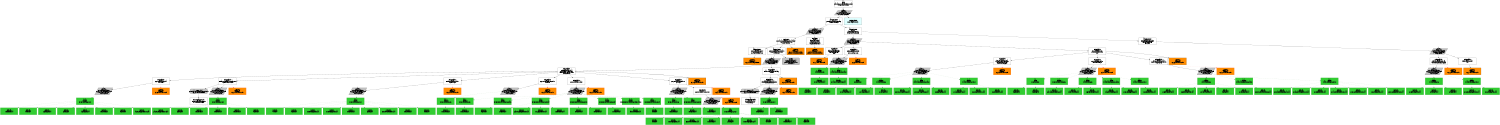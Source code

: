 digraph g { graph [autosize=false, size="10,20!", resolution=200, rankdir = "TD"];
node [ fontsize = "10" shape = "record" ];
edge [];
"UAV-945Delta"[
label = "Hazard\nUAV-945 \nArea mapping provides insufficient coverage \n during search and rescue "
shape = "record"
color = "black"
style = "filled"
fillcolor = "white"
fixedsize = "true"
width = "3.0"
height = "1.2"
];
"STRAT--945Delta"[
label = "<Strategy>\nSTRAT--945 \n Argue that hazard \n  UAV-945  has been fully mitigated \n by its safety requirements"
shape = "parallelogram"
color = "black"
style = "filled"
fillcolor = "grey"
fixedsize = "true"
width = "3.0"
height = "0.8"
];
"UAV-1044Delta"[
label = "SafetyRequirement\nUAV-1044 \nAutomate the process of generating \n routes for river search "
shape = "record"
color = "black"
style = "filled"
fillcolor = "white"
fixedsize = "true"
width = "3.0"
height = "1.2"
];
"STRAT-D--1044Delta"[
label = "<Strategy>\nSTRAT-D--1044 \n Argue that safety requirement \n  UAV-1044  is fully addressed \n by refined requirements and \n design decisions."
shape = "parallelogram"
color = "black"
style = "filled"
fillcolor = "grey"
fixedsize = "true"
width = "3.0"
height = "1.0"
];
"UAV-1047Delta"[
label = "Requirement\nUAV-1047 \nRoutes are automatically generated, allocated \n to UAVs, and executed during \n  search and rescue "
shape = "record"
color = "black"
style = "filled"
fillcolor = "white"
fixedsize = "true"
width = "3.0"
height = "1.2"
];
"UAV-1048Delta"[
label = "SafetyRequirement\nUAV-1048 \nGiven a demarcated region of \n the river,  generate a \n set of candidate flight routes "
shape = "record"
color = "black"
style = "filled"
fillcolor = "white"
fixedsize = "true"
width = "3.0"
height = "1.2"
];
"WARN-D--1048Delta"[
label = "!!WARNING!!\nWARN-D--1048 \n!!WARNING!! \n  UAV-1048  has no design elements!"
shape = "record"
color = "black"
style = "filled"
fillcolor = "darkorange"
fixedsize = "true"
width = "3.0"
height = "1.2"
];
"UAV-1054Delta"[
label = "SafetyRequirement\nUAV-1054 \nOptimize chance of successful search \n through allocation of routes to \n available UAVs "
shape = "record"
color = "black"
style = "filled"
fillcolor = "white"
fixedsize = "true"
width = "3.0"
height = "1.2"
];
"STRAT-D--1054Delta"[
label = "<Strategy>\nSTRAT-D--1054 \n Argue that safety requirement \n  UAV-1054  is fully addressed \n by refined requirements and \n design decisions."
shape = "parallelogram"
color = "black"
style = "filled"
fillcolor = "grey"
fixedsize = "true"
width = "3.0"
height = "1.0"
];
"UAV-1056Delta"[
label = "DesignDefinition\nUAV-1056 \nEstimate the quality of a \n route allocation by computing a \n fitness function based on diverse \n coverage metrics. "
shape = "record"
color = "black"
style = "filled"
fillcolor = "white"
fixedsize = "true"
width = "3.0"
height = "1.2"
];
"UAV-830Delta"[
label = "DesignDefinition\nUAV-830 \nCompute area coverage of a \n set of routes "
shape = "record"
color = "black"
style = "filled"
fillcolor = "white"
fixedsize = "true"
width = "3.0"
height = "1.2"
];
"STRAT-C--830Delta"[
label = "<Strategy>\nSTRAT-C--830 \n Argue that design definition \n  UAV-830  is fully implemented in code \n and covered by test cases \n which have passed."
shape = "parallelogram"
color = "black"
style = "filled"
fillcolor = "grey"
fixedsize = "true"
width = "3.0"
height = "1.2000000000000002"
];
"UAV-830\nservices.areamapping.output"[
label = "Package\nUAV-830\nservices.areamapping.output"
shape = "record"
color = "darkgreen"
style = "filled"
fillcolor = "limegreen"
fixedsize = "true"
width = "3.0"
height = "1.2"
];
"UAV-830edu.nd.dronology.services/src/edu/nd/dronology/services/areamapping/output/MetricsRunner.java"[
label = "Code with \n passed Tests \nMetricsRunner.java"
shape = "record"
color = "darkgreen"
style = "filled"
fillcolor = "limegreen"
fixedsize = "true"
width = "3.0"
height = "1.2"
];
"UAV-830edu.nd.dronology.services/src/edu/nd/dronology/services/areamapping/output/Utilities.java"[
label = "Code with \n passed Tests \nUtilities.java"
shape = "record"
color = "darkgreen"
style = "filled"
fillcolor = "limegreen"
fixedsize = "true"
width = "3.0"
height = "1.2"
];
"UAV-830edu.nd.dronology.services/src/edu/nd/dronology/services/areamapping/output/ImageWaypoint.java"[
label = "Code with \n passed Tests \nImageWaypoint.java"
shape = "record"
color = "darkgreen"
style = "filled"
fillcolor = "limegreen"
fixedsize = "true"
width = "3.0"
height = "1.2"
];
"UAV-830edu.nd.dronology.services/src/edu/nd/dronology/services/areamapping/output/Geometry.java"[
label = "Code with \n passed Tests \nGeometry.java"
shape = "record"
color = "darkgreen"
style = "filled"
fillcolor = "limegreen"
fixedsize = "true"
width = "3.0"
height = "1.2"
];
"UAV-830edu.nd.dronology.services/src/edu/nd/dronology/services/areamapping/output/ImageWaypoints.java"[
label = "Code with \n passed Tests \nImageWaypoints.java"
shape = "record"
color = "darkgreen"
style = "filled"
fillcolor = "limegreen"
fixedsize = "true"
width = "3.0"
height = "1.2"
];
"UAV-830edu.nd.dronology.services/src/edu/nd/dronology/services/areamapping/output/MetricsUtilities.java"[
label = "Code with \n passed Tests \nMetricsUtilities.java"
shape = "record"
color = "darkgreen"
style = "filled"
fillcolor = "limegreen"
fixedsize = "true"
width = "3.0"
height = "1.2"
];
"UAV-830edu.nd.dronology.services/src/edu/nd/dronology/services/areamapping/output/MapRiver.java"[
label = "Code with \n passed Tests \nMapRiver.java"
shape = "record"
color = "darkgreen"
style = "filled"
fillcolor = "limegreen"
fixedsize = "true"
width = "3.0"
height = "1.2"
];
"UAV-830edu.nd.dronology.services/src/edu/nd/dronology/services/areamapping/output/AdaptedCreepingLinePrimitive.java"[
label = "Code with \n passed Tests \nAdaptedCreepingLinePrimitive.java"
shape = "record"
color = "darkgreen"
style = "filled"
fillcolor = "limegreen"
fixedsize = "true"
width = "3.0"
height = "1.2"
];
"WARN-C--830Delta"[
label = "!!WARNING!!\nWARN-C--830 \n!!WARNING!! \n  UAV-830  has no links to code!"
shape = "record"
color = "red"
style = "filled"
fillcolor = "darkorange"
fixedsize = "true"
width = "3.0"
height = "1.2"
];
"UAV-842Delta"[
label = "DesignDefinition\nUAV-842 \nEstimate prevalence of downstream versus \n upstream search direction "
shape = "record"
color = "black"
style = "filled"
fillcolor = "white"
fixedsize = "true"
width = "3.0"
height = "1.2"
];
"STRAT-A--842Delta"[
label = "<Assumption>\nSTRAT-A--842 \n Assume that all environmental assumptions for \n  UAV-842  have been identified."
shape = "Mrecord"
color = "black"
style = "filled"
fillcolor = "grey"
fixedsize = "true"
width = "3.0"
height = "0.8"
];
"UAV-1059Delta"[
label = "EnvironmentalAssumption\nUAV-1059 \nRiver searches are more effective \n in a downstream direction. "
shape = "record"
color = "black"
style = "filled"
fillcolor = "white"
fixedsize = "true"
width = "3.0"
height = "1.2"
];
"STRAT-C--842Delta"[
label = "<Strategy>\nSTRAT-C--842 \n Argue that design definition \n  UAV-842  is fully implemented in code \n and covered by test cases \n which have passed."
shape = "parallelogram"
color = "black"
style = "filled"
fillcolor = "grey"
fixedsize = "true"
width = "3.0"
height = "1.2000000000000002"
];
"UAV-842\nservices.areamapping.output"[
label = "Package\nUAV-842\nservices.areamapping.output"
shape = "record"
color = "darkgreen"
style = "filled"
fillcolor = "limegreen"
fixedsize = "true"
width = "3.0"
height = "1.2"
];
"UAV-842edu.nd.dronology.services/src/edu/nd/dronology/services/areamapping/output/AdaptedCreepingLinePrimitive.java"[
label = "Code with \n passed Tests \nAdaptedCreepingLinePrimitive.java"
shape = "record"
color = "darkgreen"
style = "filled"
fillcolor = "limegreen"
fixedsize = "true"
width = "3.0"
height = "1.2"
];
"UAV-842edu.nd.dronology.services/src/edu/nd/dronology/services/areamapping/output/Geometry.java"[
label = "Code with \n passed Tests \nGeometry.java"
shape = "record"
color = "darkgreen"
style = "filled"
fillcolor = "limegreen"
fixedsize = "true"
width = "3.0"
height = "1.2"
];
"UAV-842edu.nd.dronology.services/src/edu/nd/dronology/services/areamapping/output/MetricsUtilities.java"[
label = "Code with \n passed Tests \nMetricsUtilities.java"
shape = "record"
color = "darkgreen"
style = "filled"
fillcolor = "limegreen"
fixedsize = "true"
width = "3.0"
height = "1.2"
];
"UAV-842edu.nd.dronology.services/src/edu/nd/dronology/services/areamapping/output/RoutePrimitive.java"[
label = "Code with \n passed Tests \nRoutePrimitive.java"
shape = "record"
color = "darkgreen"
style = "filled"
fillcolor = "limegreen"
fixedsize = "true"
width = "3.0"
height = "1.2"
];
"UAV-842edu.nd.dronology.services/src/edu/nd/dronology/services/areamapping/output/MetricsRunner.java"[
label = "Code with \n passed Tests \nMetricsRunner.java"
shape = "record"
color = "darkgreen"
style = "filled"
fillcolor = "limegreen"
fixedsize = "true"
width = "3.0"
height = "1.2"
];
"UAV-842edu.nd.dronology.services/src/edu/nd/dronology/services/areamapping/output/MapRiver.java"[
label = "Code with \n passed Tests \nMapRiver.java"
shape = "record"
color = "darkgreen"
style = "filled"
fillcolor = "limegreen"
fixedsize = "true"
width = "3.0"
height = "1.2"
];
"WARN-C--842Delta"[
label = "!!WARNING!!\nWARN-C--842 \n!!WARNING!! \n  UAV-842  has no links to code!"
shape = "record"
color = "red"
style = "filled"
fillcolor = "darkorange"
fixedsize = "true"
width = "3.0"
height = "1.2"
];
"UAV-843Delta"[
label = "DesignDefinition\nUAV-843 \nEstimate the equality of tasks \n assigned to UAVs. "
shape = "record"
color = "black"
style = "filled"
fillcolor = "white"
fixedsize = "true"
width = "3.0"
height = "1.2"
];
"STRAT-C--843Delta"[
label = "<Strategy>\nSTRAT-C--843 \n Argue that design definition \n  UAV-843  is fully implemented in code \n and covered by test cases \n which have passed."
shape = "parallelogram"
color = "black"
style = "filled"
fillcolor = "grey"
fixedsize = "true"
width = "3.0"
height = "1.2000000000000002"
];
"UAV-843\nservices.areamapping.output"[
label = "Package\nUAV-843\nservices.areamapping.output"
shape = "record"
color = "darkgreen"
style = "filled"
fillcolor = "limegreen"
fixedsize = "true"
width = "3.0"
height = "1.2"
];
"UAV-843edu.nd.dronology.services/src/edu/nd/dronology/services/areamapping/output/Drone.java"[
label = "Code with \n passed Tests \nDrone.java"
shape = "record"
color = "darkgreen"
style = "filled"
fillcolor = "limegreen"
fixedsize = "true"
width = "3.0"
height = "1.2"
];
"UAV-843edu.nd.dronology.services/src/edu/nd/dronology/services/areamapping/output/MapRiver.java"[
label = "Code with \n passed Tests \nMapRiver.java"
shape = "record"
color = "darkgreen"
style = "filled"
fillcolor = "limegreen"
fixedsize = "true"
width = "3.0"
height = "1.2"
];
"UAV-843edu.nd.dronology.services/src/edu/nd/dronology/services/areamapping/output/DroneRouteAssignments.java"[
label = "Code with \n passed Tests \nDroneRouteAssignments.java"
shape = "record"
color = "darkgreen"
style = "filled"
fillcolor = "limegreen"
fixedsize = "true"
width = "3.0"
height = "1.2"
];
"UAV-843edu.nd.dronology.services/src/edu/nd/dronology/services/areamapping/output/DroneRouteAssignment.java"[
label = "Code with \n passed Tests \nDroneRouteAssignment.java"
shape = "record"
color = "darkgreen"
style = "filled"
fillcolor = "limegreen"
fixedsize = "true"
width = "3.0"
height = "1.2"
];
"UAV-843edu.nd.dronology.services/src/edu/nd/dronology/services/areamapping/output/MetricsRunner.java"[
label = "Code with \n passed Tests \nMetricsRunner.java"
shape = "record"
color = "darkgreen"
style = "filled"
fillcolor = "limegreen"
fixedsize = "true"
width = "3.0"
height = "1.2"
];
"UAV-843edu.nd.dronology.services/src/edu/nd/dronology/services/areamapping/output/Geometry.java"[
label = "Code with \n passed Tests \nGeometry.java"
shape = "record"
color = "darkgreen"
style = "filled"
fillcolor = "limegreen"
fixedsize = "true"
width = "3.0"
height = "1.2"
];
"UAV-843edu.nd.dronology.services/src/edu/nd/dronology/services/areamapping/output/ExecuteableSearchPattern.java"[
label = "Code with \n passed Tests \nExecuteableSearchPattern.java"
shape = "record"
color = "darkgreen"
style = "filled"
fillcolor = "limegreen"
fixedsize = "true"
width = "3.0"
height = "1.2"
];
"UAV-843edu.nd.dronology.services/src/edu/nd/dronology/services/areamapping/output/MetricsUtilities.java"[
label = "Code with \n passed Tests \nMetricsUtilities.java"
shape = "record"
color = "darkgreen"
style = "filled"
fillcolor = "limegreen"
fixedsize = "true"
width = "3.0"
height = "1.2"
];
"UAV-843edu.nd.dronology.services/src/edu/nd/dronology/services/areamapping/output/Utilities.java"[
label = "Code with \n passed Tests \nUtilities.java"
shape = "record"
color = "darkgreen"
style = "filled"
fillcolor = "limegreen"
fixedsize = "true"
width = "3.0"
height = "1.2"
];
"WARN-C--843Delta"[
label = "!!WARNING!!\nWARN-C--843 \n!!WARNING!! \n  UAV-843  has no links to code!"
shape = "record"
color = "red"
style = "filled"
fillcolor = "darkorange"
fixedsize = "true"
width = "3.0"
height = "1.2"
];
"UAV-845Delta"[
label = "DesignDefinition\nUAV-845 \nCompute overall fitness function for \n the mission "
shape = "record"
color = "black"
style = "filled"
fillcolor = "white"
fixedsize = "true"
width = "3.0"
height = "1.2"
];
"STRAT-C--845Delta"[
label = "<Strategy>\nSTRAT-C--845 \n Argue that design definition \n  UAV-845  is fully implemented in code \n and covered by test cases \n which have passed."
shape = "parallelogram"
color = "black"
style = "filled"
fillcolor = "grey"
fixedsize = "true"
width = "3.0"
height = "1.2000000000000002"
];
"UAV-845\nservices.core.areamapping"[
label = "Package\nUAV-845\nservices.core.areamapping"
shape = "record"
color = "darkgreen"
style = "filled"
fillcolor = "limegreen"
fixedsize = "true"
width = "3.0"
height = "1.2"
];
"UAV-845edu.nd.dronology.services.core/src/edu/nd/dronology/services/core/areamapping/MetricsStatistics.java"[
label = "Code with \n passed Tests \nMetricsStatistics.java"
shape = "record"
color = "darkgreen"
style = "filled"
fillcolor = "limegreen"
fixedsize = "true"
width = "3.0"
height = "1.2"
];
"WARN-C--845Delta"[
label = "!!WARNING!!\nWARN-C--845 \n!!WARNING!! \n  UAV-845  has no links to code!"
shape = "record"
color = "red"
style = "filled"
fillcolor = "darkorange"
fixedsize = "true"
width = "3.0"
height = "1.2"
];
"UAV-846Delta"[
label = "DesignDefinition\nUAV-846 \nCompute prioritized coverage "
shape = "record"
color = "black"
style = "filled"
fillcolor = "white"
fixedsize = "true"
width = "3.0"
height = "1.2"
];
"STRAT-C--846Delta"[
label = "<Strategy>\nSTRAT-C--846 \n Argue that design definition \n  UAV-846  is fully implemented in code \n and covered by test cases \n which have passed."
shape = "parallelogram"
color = "black"
style = "filled"
fillcolor = "grey"
fixedsize = "true"
width = "3.0"
height = "1.2000000000000002"
];
"UAV-846\nservices.core.areamapping"[
label = "Package\nUAV-846\nservices.core.areamapping"
shape = "record"
color = "darkgreen"
style = "filled"
fillcolor = "limegreen"
fixedsize = "true"
width = "3.0"
height = "1.2"
];
"UAV-846edu.nd.dronology.services.core/src/edu/nd/dronology/services/core/areamapping/MetricsStatistics.java"[
label = "Code with \n passed Tests \nMetricsStatistics.java"
shape = "record"
color = "darkgreen"
style = "filled"
fillcolor = "limegreen"
fixedsize = "true"
width = "3.0"
height = "1.2"
];
"UAV-846\nservices.extensions.areamapping.creation"[
label = "Package\nUAV-846\nservices.extensions.areamapping.creation"
shape = "record"
color = "darkgreen"
style = "filled"
fillcolor = "limegreen"
fixedsize = "true"
width = "3.0"
height = "1.2"
];
"UAV-846edu.nd.dronology.services.extensions.areamapping/src/edu/nd/dronology/services/extensions/areamapping/creation/MapRiver.java"[
label = "Code with \n passed Tests \nMapRiver.java"
shape = "record"
color = "darkgreen"
style = "filled"
fillcolor = "limegreen"
fixedsize = "true"
width = "3.0"
height = "1.2"
];
"UAV-846\nservices.extensions.areamapping.internal"[
label = "Package\nUAV-846\nservices.extensions.areamapping.internal"
shape = "record"
color = "darkgreen"
style = "filled"
fillcolor = "limegreen"
fixedsize = "true"
width = "3.0"
height = "1.2"
];
"UAV-846edu.nd.dronology.services.extensions.areamapping/src/edu/nd/dronology/services/extensions/areamapping/internal/SourcePoints.java"[
label = "Code with \n passed Tests \nSourcePoints.java"
shape = "record"
color = "darkgreen"
style = "filled"
fillcolor = "limegreen"
fixedsize = "true"
width = "3.0"
height = "1.2"
];
"UAV-846edu.nd.dronology.services.extensions.areamapping/src/edu/nd/dronology/services/extensions/areamapping/internal/AdaptedCreepingLinePrimitive.java"[
label = "Code with \n passed Tests \nAdaptedCreepingLinePrimitive.java"
shape = "record"
color = "darkgreen"
style = "filled"
fillcolor = "limegreen"
fixedsize = "true"
width = "3.0"
height = "1.2"
];
"UAV-846edu.nd.dronology.services.extensions.areamapping/src/edu/nd/dronology/services/extensions/areamapping/internal/PriorityPolygonPrimitive.java"[
label = "Code with \n passed Tests \nPriorityPolygonPrimitive.java"
shape = "record"
color = "darkgreen"
style = "filled"
fillcolor = "limegreen"
fixedsize = "true"
width = "3.0"
height = "1.2"
];
"UAV-846edu.nd.dronology.services.extensions.areamapping/src/edu/nd/dronology/services/extensions/areamapping/internal/RiverBankPrimitive.java"[
label = "Code with \n passed Tests \nRiverBankPrimitive.java"
shape = "record"
color = "darkgreen"
style = "filled"
fillcolor = "limegreen"
fixedsize = "true"
width = "3.0"
height = "1.2"
];
"UAV-846\nservices.extensions.areamapping.metrics"[
label = "Package\nUAV-846\nservices.extensions.areamapping.metrics"
shape = "record"
color = "darkgreen"
style = "filled"
fillcolor = "limegreen"
fixedsize = "true"
width = "3.0"
height = "1.2"
];
"UAV-846edu.nd.dronology.services.extensions.areamapping/src/edu/nd/dronology/services/extensions/areamapping/metrics/MetricsRunner.java"[
label = "Code with \n passed Tests \nMetricsRunner.java"
shape = "record"
color = "darkgreen"
style = "filled"
fillcolor = "limegreen"
fixedsize = "true"
width = "3.0"
height = "1.2"
];
"UAV-846edu.nd.dronology.services.extensions.areamapping/src/edu/nd/dronology/services/extensions/areamapping/metrics/MetricsUtilities.java"[
label = "Code with \n passed Tests \nMetricsUtilities.java"
shape = "record"
color = "darkgreen"
style = "filled"
fillcolor = "limegreen"
fixedsize = "true"
width = "3.0"
height = "1.2"
];
"UAV-846\nservices.extensions.areamapping.model"[
label = "Package\nUAV-846\nservices.extensions.areamapping.model"
shape = "record"
color = "darkgreen"
style = "filled"
fillcolor = "limegreen"
fixedsize = "true"
width = "3.0"
height = "1.2"
];
"UAV-846edu.nd.dronology.services.extensions.areamapping/src/edu/nd/dronology/services/extensions/areamapping/model/RoutePrimitive.java"[
label = "Code with \n passed Tests \nRoutePrimitive.java"
shape = "record"
color = "darkgreen"
style = "filled"
fillcolor = "limegreen"
fixedsize = "true"
width = "3.0"
height = "1.2"
];
"UAV-846\nservices.extensions.areamapping.selection.random"[
label = "Package\nUAV-846\nservices.extensions.areamapping.selection.random"
shape = "record"
color = "darkgreen"
style = "filled"
fillcolor = "limegreen"
fixedsize = "true"
width = "3.0"
height = "1.2"
];
"UAV-846edu.nd.dronology.services.extensions.areamapping/src/edu/nd/dronology/services/extensions/areamapping/selection/random/RandomRouteSelector.java"[
label = "Code with \n passed Tests \nRandomRouteSelector.java"
shape = "record"
color = "darkgreen"
style = "filled"
fillcolor = "limegreen"
fixedsize = "true"
width = "3.0"
height = "1.2"
];
"UAV-846\nservices.extensions.areamapping.util"[
label = "Package\nUAV-846\nservices.extensions.areamapping.util"
shape = "record"
color = "darkgreen"
style = "filled"
fillcolor = "limegreen"
fixedsize = "true"
width = "3.0"
height = "1.2"
];
"UAV-846edu.nd.dronology.services.extensions.areamapping/src/edu/nd/dronology/services/extensions/areamapping/util/Utilities.java"[
label = "Code with \n passed Tests \nUtilities.java"
shape = "record"
color = "darkgreen"
style = "filled"
fillcolor = "limegreen"
fixedsize = "true"
width = "3.0"
height = "1.2"
];
"WARN-C--846Delta"[
label = "!!WARNING!!\nWARN-C--846 \n!!WARNING!! \n  UAV-846  has no links to code!"
shape = "record"
color = "red"
style = "filled"
fillcolor = "darkorange"
fixedsize = "true"
width = "3.0"
height = "1.2"
];
"UAV-994Delta"[
label = "DesignDefinition\nUAV-994 \nCompute the total distance flown \n by all UAVs "
shape = "record"
color = "black"
style = "filled"
fillcolor = "white"
fixedsize = "true"
width = "3.0"
height = "1.2"
];
"STRAT-C--994Delta"[
label = "<Strategy>\nSTRAT-C--994 \n Argue that design definition \n  UAV-994  is fully implemented in code \n and covered by test cases \n which have passed."
shape = "parallelogram"
color = "black"
style = "filled"
fillcolor = "grey"
fixedsize = "true"
width = "3.0"
height = "1.2000000000000002"
];
"UAV-994\nservices.core.areamapping"[
label = "Package\nUAV-994\nservices.core.areamapping"
shape = "record"
color = "darkgreen"
style = "filled"
fillcolor = "limegreen"
fixedsize = "true"
width = "3.0"
height = "1.2"
];
"UAV-994edu.nd.dronology.services.core/src/edu/nd/dronology/services/core/areamapping/MetricsStatistics.java"[
label = "Code with \n passed Tests \nMetricsStatistics.java"
shape = "record"
color = "darkgreen"
style = "filled"
fillcolor = "limegreen"
fixedsize = "true"
width = "3.0"
height = "1.2"
];
"UAV-994\nservices.extensions.areamapping.metrics"[
label = "Package\nUAV-994\nservices.extensions.areamapping.metrics"
shape = "record"
color = "darkgreen"
style = "filled"
fillcolor = "limegreen"
fixedsize = "true"
width = "3.0"
height = "1.2"
];
"UAV-994edu.nd.dronology.services.extensions.areamapping/src/edu/nd/dronology/services/extensions/areamapping/metrics/MetricsRunner.java"[
label = "Code with \n passed Tests \nMetricsRunner.java"
shape = "record"
color = "darkgreen"
style = "filled"
fillcolor = "limegreen"
fixedsize = "true"
width = "3.0"
height = "1.2"
];
"UAV-994edu.nd.dronology.services.extensions.areamapping/src/edu/nd/dronology/services/extensions/areamapping/metrics/MetricsUtilities.java"[
label = "Code with \n passed Tests \nMetricsUtilities.java"
shape = "record"
color = "darkgreen"
style = "filled"
fillcolor = "limegreen"
fixedsize = "true"
width = "3.0"
height = "1.2"
];
"UAV-841Delta"[
label = "DesignDefinition\nUAV-841 \nCompute distance traveled per UAV "
shape = "record"
color = "black"
style = "filled"
fillcolor = "white"
fixedsize = "true"
width = "3.0"
height = "1.2"
];
"STRAT-C--841Delta"[
label = "<Strategy>\nSTRAT-C--841 \n Argue that design definition \n  UAV-841  is fully implemented in code \n and covered by test cases \n which have passed."
shape = "parallelogram"
color = "black"
style = "filled"
fillcolor = "grey"
fixedsize = "true"
width = "3.0"
height = "1.2000000000000002"
];
"UAV-841\nservices.areamapping.output"[
label = "Package\nUAV-841\nservices.areamapping.output"
shape = "record"
color = "darkgreen"
style = "filled"
fillcolor = "limegreen"
fixedsize = "true"
width = "3.0"
height = "1.2"
];
"UAV-841edu.nd.dronology.services/src/edu/nd/dronology/services/areamapping/output/Utilities.java"[
label = "Code with \n passed Tests \nUtilities.java"
shape = "record"
color = "darkgreen"
style = "filled"
fillcolor = "limegreen"
fixedsize = "true"
width = "3.0"
height = "1.2"
];
"UAV-841edu.nd.dronology.services/src/edu/nd/dronology/services/areamapping/output/DroneRouteAssignment.java"[
label = "Code with \n passed Tests \nDroneRouteAssignment.java"
shape = "record"
color = "darkgreen"
style = "filled"
fillcolor = "limegreen"
fixedsize = "true"
width = "3.0"
height = "1.2"
];
"UAV-841edu.nd.dronology.services/src/edu/nd/dronology/services/areamapping/output/ExecuteableSearchPattern.java"[
label = "Code with \n passed Tests \nExecuteableSearchPattern.java"
shape = "record"
color = "darkgreen"
style = "filled"
fillcolor = "limegreen"
fixedsize = "true"
width = "3.0"
height = "1.2"
];
"UAV-841edu.nd.dronology.services/src/edu/nd/dronology/services/areamapping/output/MetricsUtilities.java"[
label = "Code with \n passed Tests \nMetricsUtilities.java"
shape = "record"
color = "darkgreen"
style = "filled"
fillcolor = "limegreen"
fixedsize = "true"
width = "3.0"
height = "1.2"
];
"UAV-841edu.nd.dronology.services/src/edu/nd/dronology/services/areamapping/output/Geometry.java"[
label = "Code with \n passed Tests \nGeometry.java"
shape = "record"
color = "darkgreen"
style = "filled"
fillcolor = "limegreen"
fixedsize = "true"
width = "3.0"
height = "1.2"
];
"UAV-841edu.nd.dronology.services/src/edu/nd/dronology/services/areamapping/output/DroneRouteAssignments.java"[
label = "Code with \n passed Tests \nDroneRouteAssignments.java"
shape = "record"
color = "darkgreen"
style = "filled"
fillcolor = "limegreen"
fixedsize = "true"
width = "3.0"
height = "1.2"
];
"UAV-841edu.nd.dronology.services/src/edu/nd/dronology/services/areamapping/output/Drone.java"[
label = "Code with \n passed Tests \nDrone.java"
shape = "record"
color = "darkgreen"
style = "filled"
fillcolor = "limegreen"
fixedsize = "true"
width = "3.0"
height = "1.2"
];
"UAV-841edu.nd.dronology.services/src/edu/nd/dronology/services/areamapping/output/MetricsRunner.java"[
label = "Code with \n passed Tests \nMetricsRunner.java"
shape = "record"
color = "darkgreen"
style = "filled"
fillcolor = "limegreen"
fixedsize = "true"
width = "3.0"
height = "1.2"
];
"UAV-841edu.nd.dronology.services/src/edu/nd/dronology/services/areamapping/output/MapRiver.java"[
label = "Code with \n passed Tests \nMapRiver.java"
shape = "record"
color = "darkgreen"
style = "filled"
fillcolor = "limegreen"
fixedsize = "true"
width = "3.0"
height = "1.2"
];
"WARN-C--841Delta"[
label = "!!WARNING!!\nWARN-C--841 \n!!WARNING!! \n  UAV-841  has no links to code!"
shape = "record"
color = "red"
style = "filled"
fillcolor = "darkorange"
fixedsize = "true"
width = "3.0"
height = "1.2"
];
"WARN-C--994Delta"[
label = "!!WARNING!!\nWARN-C--994 \n!!WARNING!! \n  UAV-994  has no links to code!"
shape = "record"
color = "red"
style = "filled"
fillcolor = "darkorange"
fixedsize = "true"
width = "3.0"
height = "1.2"
];
"WARN-C--1056Delta"[
label = "!!WARNING!!\nWARN-C--1056 \n!!WARNING!! \n  UAV-1056  has no links to code!"
shape = "record"
color = "black"
style = "filled"
fillcolor = "darkorange"
fixedsize = "true"
width = "3.0"
height = "1.2"
];
"UAV-1057Delta"[
label = "DesignDefinition\nUAV-1057 \nEvaluate route allocations for safety \n violations "
shape = "record"
color = "black"
style = "filled"
fillcolor = "white"
fixedsize = "true"
width = "3.0"
height = "1.2"
];
"UAV-844Delta"[
label = "DesignDefinition\nUAV-844 \nCheck that all UAVs have \n sufficient battery voltage to complete \n their allocated routes. "
shape = "record"
color = "black"
style = "filled"
fillcolor = "white"
fixedsize = "true"
width = "3.0"
height = "1.2"
];
"STRAT-A--844Delta"[
label = "<Assumption>\nSTRAT-A--844 \n Assume that all environmental assumptions for \n  UAV-844  have been identified."
shape = "Mrecord"
color = "black"
style = "filled"
fillcolor = "grey"
fixedsize = "true"
width = "3.0"
height = "0.8"
];
"UAV-1058Delta"[
label = "EnvironmentalAssumption\nUAV-1058 \nUAVs used for search and \n rescue can fly 10km on \n a full battery. "
shape = "record"
color = "black"
style = "filled"
fillcolor = "white"
fixedsize = "true"
width = "3.0"
height = "1.2"
];
"STRAT-C--844Delta"[
label = "<Strategy>\nSTRAT-C--844 \n Argue that design definition \n  UAV-844  is fully implemented in code \n and covered by test cases \n which have passed."
shape = "parallelogram"
color = "black"
style = "filled"
fillcolor = "grey"
fixedsize = "true"
width = "3.0"
height = "1.2000000000000002"
];
"UAV-844\nservices.areamapping.output"[
label = "Package\nUAV-844\nservices.areamapping.output"
shape = "record"
color = "darkgreen"
style = "filled"
fillcolor = "limegreen"
fixedsize = "true"
width = "3.0"
height = "1.2"
];
"UAV-844edu.nd.dronology.services/src/edu/nd/dronology/services/areamapping/output/MetricsRunner.java"[
label = "Code with \n passed Tests \nMetricsRunner.java"
shape = "record"
color = "darkgreen"
style = "filled"
fillcolor = "limegreen"
fixedsize = "true"
width = "3.0"
height = "1.2"
];
"UAV-844edu.nd.dronology.services/src/edu/nd/dronology/services/areamapping/output/MetricsUtilities.java"[
label = "Code with \n passed Tests \nMetricsUtilities.java"
shape = "record"
color = "darkgreen"
style = "filled"
fillcolor = "limegreen"
fixedsize = "true"
width = "3.0"
height = "1.2"
];
"WARN-C--844Delta"[
label = "!!WARNING!!\nWARN-C--844 \n!!WARNING!! \n  UAV-844  has no links to code!"
shape = "record"
color = "red"
style = "filled"
fillcolor = "darkorange"
fixedsize = "true"
width = "3.0"
height = "1.2"
];
"WARN-C--1057Delta"[
label = "!!WARNING!!\nWARN-C--1057 \n!!WARNING!! \n  UAV-1057  has no links to code!"
shape = "record"
color = "black"
style = "filled"
fillcolor = "darkorange"
fixedsize = "true"
width = "3.0"
height = "1.2"
];
"UAV-1055Delta"[
label = "Context\nUAV-1055 \nA successful search finds a \n live victim as quickly as \n possible while minimizing risk to \n the rescuers. "
shape = "Mrecord"
color = "black"
style = "filled"
fillcolor = "grey"
fixedsize = "true"
width = "3.0"
height = "1.2"
];
"WARN-C--1047Delta"[
label = "!!WARNING!!\nWARN-C--1047 \n!!WARNING!! \n  UAV-1047  has no links to Design \n Definitions or Process Requirements!"
shape = "record"
color = "black"
style = "filled"
fillcolor = "darkorange"
fixedsize = "true"
width = "3.0"
height = "1.2"
];
"UAV-937Delta"[
label = "Requirement\nUAV-937 \nThe user shall assign a \n set of UAVs to search \n a mapped region of the \n river and request routes to \n be generated for them. "
shape = "record"
color = "black"
style = "filled"
fillcolor = "white"
fixedsize = "true"
width = "3.0"
height = "1.2"
];
"WARN-C--937Delta"[
label = "!!WARNING!!\nWARN-C--937 \n!!WARNING!! \n  UAV-937  has no links to Design \n Definitions or Process Requirements!"
shape = "record"
color = "black"
style = "filled"
fillcolor = "darkorange"
fixedsize = "true"
width = "3.0"
height = "1.2"
];
"UAV-1043Delta"[
label = "SafetyRequirement\nUAV-1043 \nUI enables the user to \n map river region over which \n the search will be conducted "
shape = "record"
color = "black"
style = "filled"
fillcolor = "white"
fixedsize = "true"
width = "3.0"
height = "1.2"
];
"STRAT-D--1043Delta"[
label = "<Strategy>\nSTRAT-D--1043 \n Argue that safety requirement \n  UAV-1043  is fully addressed \n by refined requirements and \n design decisions."
shape = "parallelogram"
color = "black"
style = "filled"
fillcolor = "grey"
fixedsize = "true"
width = "3.0"
height = "1.0"
];
"UAV-784Delta"[
label = "DesignDefinition\nUAV-784 \nThe UI provides features for \n mapping the right and left \n hand side of the river \n banks. "
shape = "record"
color = "black"
style = "filled"
fillcolor = "white"
fixedsize = "true"
width = "3.0"
height = "1.2"
];
"WARN-C--784Delta"[
label = "!!WARNING!!\nWARN-C--784 \n!!WARNING!! \n  UAV-784  has no links to code!"
shape = "record"
color = "black"
style = "filled"
fillcolor = "darkorange"
fixedsize = "true"
width = "3.0"
height = "1.2"
];
"UAV-852Delta"[
label = "DesignDefinition\nUAV-852 \nIcons used to map riverbanks \n shall be different from those \n used to map flight routes. "
shape = "record"
color = "black"
style = "filled"
fillcolor = "white"
fixedsize = "true"
width = "3.0"
height = "1.2"
];
"STRAT-C--852Delta"[
label = "<Strategy>\nSTRAT-C--852 \n Argue that design definition \n  UAV-852  is fully implemented in code \n and covered by test cases \n which have passed."
shape = "parallelogram"
color = "black"
style = "filled"
fillcolor = "grey"
fixedsize = "true"
width = "3.0"
height = "1.2000000000000002"
];
"UAV-852\nui.vaadin.areamapping"[
label = "Package\nUAV-852\nui.vaadin.areamapping"
shape = "record"
color = "darkgreen"
style = "filled"
fillcolor = "limegreen"
fixedsize = "true"
width = "3.0"
height = "1.2"
];
"UAV-852edu.nd.dronology.ui.vaadin/src/main/java/edu/nd/dronology/ui/vaadin/areamapping/AMMapMarkerUtilities.java"[
label = "Code with \n passed Tests \nAMMapMarkerUtilities.java"
shape = "record"
color = "darkgreen"
style = "filled"
fillcolor = "limegreen"
fixedsize = "true"
width = "3.0"
height = "1.2"
];
"UAV-852\nui.vaadin.areamapping.mapoperations"[
label = "Package\nUAV-852\nui.vaadin.areamapping.mapoperations"
shape = "record"
color = "darkgreen"
style = "filled"
fillcolor = "limegreen"
fixedsize = "true"
width = "3.0"
height = "1.2"
];
"UAV-852edu.nd.dronology.ui.vaadin/src/main/java/edu/nd/dronology/ui/vaadin/areamapping/mapoperations/AMMarkerMouseOverListener.java"[
label = "Code with \n passed Tests \nAMMarkerMouseOverListener.java"
shape = "record"
color = "darkgreen"
style = "filled"
fillcolor = "limegreen"
fixedsize = "true"
width = "3.0"
height = "1.2"
];
"WARN-C--852Delta"[
label = "!!WARNING!!\nWARN-C--852 \n!!WARNING!! \n  UAV-852  has no links to code!"
shape = "record"
color = "red"
style = "filled"
fillcolor = "darkorange"
fixedsize = "true"
width = "3.0"
height = "1.2"
];
"UAV-855Delta"[
label = "DesignDefinition\nUAV-855 \nThe user shall mark high \n priority search areas on the \n map. "
shape = "record"
color = "black"
style = "filled"
fillcolor = "white"
fixedsize = "true"
width = "3.0"
height = "1.2"
];
"UAV-898Delta"[
label = "DesignDefinition\nUAV-898 \nWhen the user mouseovers a \n high priority area, a description \n and other data about the \n area shall be displayed. "
shape = "record"
color = "black"
style = "filled"
fillcolor = "white"
fixedsize = "true"
width = "3.0"
height = "1.2"
];
"STRAT-C--898Delta"[
label = "<Strategy>\nSTRAT-C--898 \n Argue that design definition \n  UAV-898  is fully implemented in code \n and covered by test cases \n which have passed."
shape = "parallelogram"
color = "black"
style = "filled"
fillcolor = "grey"
fixedsize = "true"
width = "3.0"
height = "1.2000000000000002"
];
"UAV-898\nservices.core.items"[
label = "Package\nUAV-898\nservices.core.items"
shape = "record"
color = "darkgreen"
style = "filled"
fillcolor = "limegreen"
fixedsize = "true"
width = "3.0"
height = "1.2"
];
"UAV-898edu.nd.dronology.services.core/src/edu/nd/dronology/services/core/items/MappedItem.java"[
label = "Code with \n passed Tests \nMappedItem.java"
shape = "record"
color = "darkgreen"
style = "filled"
fillcolor = "limegreen"
fixedsize = "true"
width = "3.0"
height = "1.2"
];
"UAV-898edu.nd.dronology.services.core/src/edu/nd/dronology/services/core/items/IMappedItem.java"[
label = "Code with \n passed Tests \nIMappedItem.java"
shape = "record"
color = "darkgreen"
style = "filled"
fillcolor = "limegreen"
fixedsize = "true"
width = "3.0"
height = "1.2"
];
"UAV-898\nui.vaadin.areamapping"[
label = "Package\nUAV-898\nui.vaadin.areamapping"
shape = "record"
color = "darkgreen"
style = "filled"
fillcolor = "limegreen"
fixedsize = "true"
width = "3.0"
height = "1.2"
];
"UAV-898edu.nd.dronology.ui.vaadin/src/main/java/edu/nd/dronology/ui/vaadin/areamapping/AMMapMarkerUtilities.java"[
label = "Code with \n passed Tests \nAMMapMarkerUtilities.java"
shape = "record"
color = "darkgreen"
style = "filled"
fillcolor = "limegreen"
fixedsize = "true"
width = "3.0"
height = "1.2"
];
"UAV-898edu.nd.dronology.ui.vaadin/src/main/java/edu/nd/dronology/ui/vaadin/areamapping/AMMapComponent.java"[
label = "Code with \n passed Tests \nAMMapComponent.java"
shape = "record"
color = "darkgreen"
style = "filled"
fillcolor = "limegreen"
fixedsize = "true"
width = "3.0"
height = "1.2"
];
"UAV-898edu.nd.dronology.ui.vaadin/src/main/java/edu/nd/dronology/ui/vaadin/areamapping/AMPriorityArea.java"[
label = "Code with \n passed Tests \nAMPriorityArea.java"
shape = "record"
color = "darkgreen"
style = "filled"
fillcolor = "limegreen"
fixedsize = "true"
width = "3.0"
height = "1.2"
];
"UAV-898\nui.vaadin.areamapping.mapoperations"[
label = "Package\nUAV-898\nui.vaadin.areamapping.mapoperations"
shape = "record"
color = "darkgreen"
style = "filled"
fillcolor = "limegreen"
fixedsize = "true"
width = "3.0"
height = "1.2"
];
"UAV-898edu.nd.dronology.ui.vaadin/src/main/java/edu/nd/dronology/ui/vaadin/areamapping/mapoperations/AMPriorityMouseOverListener.java"[
label = "Code with \n passed Tests \nAMPriorityMouseOverListener.java"
shape = "record"
color = "darkgreen"
style = "filled"
fillcolor = "limegreen"
fixedsize = "true"
width = "3.0"
height = "1.2"
];
"UAV-898edu.nd.dronology.ui.vaadin/src/main/java/edu/nd/dronology/ui/vaadin/areamapping/mapoperations/AMPriorityMouseOutListener.java"[
label = "Code with \n passed Tests \nAMPriorityMouseOutListener.java"
shape = "record"
color = "darkgreen"
style = "filled"
fillcolor = "limegreen"
fixedsize = "true"
width = "3.0"
height = "1.2"
];
"UAV-898edu.nd.dronology.ui.vaadin/src/main/java/edu/nd/dronology/ui/vaadin/areamapping/mapoperations/AMRightClickListener.java"[
label = "Code with \n passed Tests \nAMRightClickListener.java"
shape = "record"
color = "darkgreen"
style = "filled"
fillcolor = "limegreen"
fixedsize = "true"
width = "3.0"
height = "1.2"
];
"UAV-898\nui.vaadin.areamapping.windows"[
label = "Package\nUAV-898\nui.vaadin.areamapping.windows"
shape = "record"
color = "darkgreen"
style = "filled"
fillcolor = "limegreen"
fixedsize = "true"
width = "3.0"
height = "1.2"
];
"UAV-898edu.nd.dronology.ui.vaadin/src/main/java/edu/nd/dronology/ui/vaadin/areamapping/windows/AMWayPointPopupView.java"[
label = "Code with \n passed Tests \nAMWayPointPopupView.java"
shape = "record"
color = "darkgreen"
style = "filled"
fillcolor = "limegreen"
fixedsize = "true"
width = "3.0"
height = "1.2"
];
"UAV-898edu.nd.dronology.ui.vaadin/src/main/java/edu/nd/dronology/ui/vaadin/areamapping/windows/AMPriorityCreationWindow.java"[
label = "Code with \n passed Tests \nAMPriorityCreationWindow.java"
shape = "record"
color = "darkgreen"
style = "filled"
fillcolor = "limegreen"
fixedsize = "true"
width = "3.0"
height = "1.2"
];
"UAV-898edu.nd.dronology.ui.vaadin/src/main/java/edu/nd/dronology/ui/vaadin/areamapping/windows/AMPriorityInfoWindow.java"[
label = "Code with \n passed Tests \nAMPriorityInfoWindow.java"
shape = "record"
color = "darkgreen"
style = "filled"
fillcolor = "limegreen"
fixedsize = "true"
width = "3.0"
height = "1.2"
];
"WARN-C--898Delta"[
label = "!!WARNING!!\nWARN-C--898 \n!!WARNING!! \n  UAV-898  has no links to code!"
shape = "record"
color = "red"
style = "filled"
fillcolor = "darkorange"
fixedsize = "true"
width = "3.0"
height = "1.2"
];
"UAV-901Delta"[
label = "DesignDefinition\nUAV-901 \nHigh priority areas shall be \n moved and reshaped "
shape = "record"
color = "black"
style = "filled"
fillcolor = "white"
fixedsize = "true"
width = "3.0"
height = "1.2"
];
"STRAT-C--901Delta"[
label = "<Strategy>\nSTRAT-C--901 \n Argue that design definition \n  UAV-901  is fully implemented in code \n and covered by test cases \n which have passed."
shape = "parallelogram"
color = "black"
style = "filled"
fillcolor = "grey"
fixedsize = "true"
width = "3.0"
height = "1.2000000000000002"
];
"UAV-901\nservices.core.items"[
label = "Package\nUAV-901\nservices.core.items"
shape = "record"
color = "darkgreen"
style = "filled"
fillcolor = "limegreen"
fixedsize = "true"
width = "3.0"
height = "1.2"
];
"UAV-901edu.nd.dronology.services.core/src/edu/nd/dronology/services/core/items/MappedItem.java"[
label = "Code with \n passed Tests \nMappedItem.java"
shape = "record"
color = "darkgreen"
style = "filled"
fillcolor = "limegreen"
fixedsize = "true"
width = "3.0"
height = "1.2"
];
"UAV-901edu.nd.dronology.services.core/src/edu/nd/dronology/services/core/items/IMappedItem.java"[
label = "Code with \n passed Tests \nIMappedItem.java"
shape = "record"
color = "darkgreen"
style = "filled"
fillcolor = "limegreen"
fixedsize = "true"
width = "3.0"
height = "1.2"
];
"UAV-901\nservices.instances.areamapping"[
label = "Package\nUAV-901\nservices.instances.areamapping"
shape = "record"
color = "darkgreen"
style = "filled"
fillcolor = "limegreen"
fixedsize = "true"
width = "3.0"
height = "1.2"
];
"UAV-901edu.nd.dronology.services/src/edu/nd/dronology/services/instances/areamapping/AreaMappingServiceInstance.java"[
label = "Code with \n passed Tests \nAreaMappingServiceInstance.java"
shape = "record"
color = "darkgreen"
style = "filled"
fillcolor = "limegreen"
fixedsize = "true"
width = "3.0"
height = "1.2"
];
"UAV-901\nui.vaadin.areamapping"[
label = "Package\nUAV-901\nui.vaadin.areamapping"
shape = "record"
color = "darkgreen"
style = "filled"
fillcolor = "limegreen"
fixedsize = "true"
width = "3.0"
height = "1.2"
];
"UAV-901edu.nd.dronology.ui.vaadin/src/main/java/edu/nd/dronology/ui/vaadin/areamapping/AMMapMarkerUtilities.java"[
label = "Code with \n passed Tests \nAMMapMarkerUtilities.java"
shape = "record"
color = "darkgreen"
style = "filled"
fillcolor = "limegreen"
fixedsize = "true"
width = "3.0"
height = "1.2"
];
"UAV-901edu.nd.dronology.ui.vaadin/src/main/java/edu/nd/dronology/ui/vaadin/areamapping/AMEditPrioritiesController.java"[
label = "Code with \n passed Tests \nAMEditPrioritiesController.java"
shape = "record"
color = "darkgreen"
style = "filled"
fillcolor = "limegreen"
fixedsize = "true"
width = "3.0"
height = "1.2"
];
"UAV-901\nui.vaadin.areamapping.mapoperations"[
label = "Package\nUAV-901\nui.vaadin.areamapping.mapoperations"
shape = "record"
color = "darkgreen"
style = "filled"
fillcolor = "limegreen"
fixedsize = "true"
width = "3.0"
height = "1.2"
];
"UAV-901edu.nd.dronology.ui.vaadin/src/main/java/edu/nd/dronology/ui/vaadin/areamapping/mapoperations/AMMapAddMarkerListener.java"[
label = "Code with \n passed Tests \nAMMapAddMarkerListener.java"
shape = "record"
color = "darkgreen"
style = "filled"
fillcolor = "limegreen"
fixedsize = "true"
width = "3.0"
height = "1.2"
];
"UAV-901edu.nd.dronology.ui.vaadin/src/main/java/edu/nd/dronology/ui/vaadin/areamapping/mapoperations/AMPriorityDragEndListener.java"[
label = "Code with \n passed Tests \nAMPriorityDragEndListener.java"
shape = "record"
color = "darkgreen"
style = "filled"
fillcolor = "limegreen"
fixedsize = "true"
width = "3.0"
height = "1.2"
];
"UAV-901\nui.vaadin.areamapping.windows"[
label = "Package\nUAV-901\nui.vaadin.areamapping.windows"
shape = "record"
color = "darkgreen"
style = "filled"
fillcolor = "limegreen"
fixedsize = "true"
width = "3.0"
height = "1.2"
];
"UAV-901edu.nd.dronology.ui.vaadin/src/main/java/edu/nd/dronology/ui/vaadin/areamapping/windows/AMPriorityCreationWindow.java"[
label = "Code with \n passed Tests \nAMPriorityCreationWindow.java"
shape = "record"
color = "darkgreen"
style = "filled"
fillcolor = "limegreen"
fixedsize = "true"
width = "3.0"
height = "1.2"
];
"WARN-C--901Delta"[
label = "!!WARNING!!\nWARN-C--901 \n!!WARNING!! \n  UAV-901  has no links to code!"
shape = "record"
color = "red"
style = "filled"
fillcolor = "darkorange"
fixedsize = "true"
width = "3.0"
height = "1.2"
];
"UAV-913Delta"[
label = "DesignDefinition\nUAV-913 \nThe user shall mark critical \n regions of the demarcated riverbank \n as high priority "
shape = "record"
color = "black"
style = "filled"
fillcolor = "white"
fixedsize = "true"
width = "3.0"
height = "1.2"
];
"STRAT-C--913Delta"[
label = "<Strategy>\nSTRAT-C--913 \n Argue that design definition \n  UAV-913  is fully implemented in code \n and covered by test cases \n which have passed."
shape = "parallelogram"
color = "black"
style = "filled"
fillcolor = "grey"
fixedsize = "true"
width = "3.0"
height = "1.2000000000000002"
];
"UAV-913\nui.vaadin.areamapping"[
label = "Package\nUAV-913\nui.vaadin.areamapping"
shape = "record"
color = "darkgreen"
style = "filled"
fillcolor = "limegreen"
fixedsize = "true"
width = "3.0"
height = "1.2"
];
"UAV-913edu.nd.dronology.ui.vaadin/src/main/java/edu/nd/dronology/ui/vaadin/areamapping/AMEditSidesController.java"[
label = "Code with \n passed Tests \nAMEditSidesController.java"
shape = "record"
color = "darkgreen"
style = "filled"
fillcolor = "limegreen"
fixedsize = "true"
width = "3.0"
height = "1.2"
];
"UAV-913edu.nd.dronology.ui.vaadin/src/main/java/edu/nd/dronology/ui/vaadin/areamapping/AMEditPrioritiesController.java"[
label = "Code with \n passed Tests \nAMEditPrioritiesController.java"
shape = "record"
color = "darkgreen"
style = "filled"
fillcolor = "limegreen"
fixedsize = "true"
width = "3.0"
height = "1.2"
];
"UAV-913edu.nd.dronology.ui.vaadin/src/main/java/edu/nd/dronology/ui/vaadin/areamapping/AMMapMarkerUtilities.java"[
label = "Code with \n passed Tests \nAMMapMarkerUtilities.java"
shape = "record"
color = "darkgreen"
style = "filled"
fillcolor = "limegreen"
fixedsize = "true"
width = "3.0"
height = "1.2"
];
"UAV-913edu.nd.dronology.ui.vaadin/src/main/java/edu/nd/dronology/ui/vaadin/areamapping/AMInfoBox.java"[
label = "Code with \n passed Tests \nAMInfoBox.java"
shape = "record"
color = "darkgreen"
style = "filled"
fillcolor = "limegreen"
fixedsize = "true"
width = "3.0"
height = "1.2"
];
"UAV-913edu.nd.dronology.ui.vaadin/src/main/java/edu/nd/dronology/ui/vaadin/areamapping/AMMapComponent.java"[
label = "Code with \n passed Tests \nAMMapComponent.java"
shape = "record"
color = "darkgreen"
style = "filled"
fillcolor = "limegreen"
fixedsize = "true"
width = "3.0"
height = "1.2"
];
"UAV-913\nui.vaadin.areamapping.mapoperations"[
label = "Package\nUAV-913\nui.vaadin.areamapping.mapoperations"
shape = "record"
color = "darkgreen"
style = "filled"
fillcolor = "limegreen"
fixedsize = "true"
width = "3.0"
height = "1.2"
];
"UAV-913edu.nd.dronology.ui.vaadin/src/main/java/edu/nd/dronology/ui/vaadin/areamapping/mapoperations/AMPrioritySideMouseOverListener.java"[
label = "Code with \n passed Tests \nAMPrioritySideMouseOverListener.java"
shape = "record"
color = "darkgreen"
style = "filled"
fillcolor = "limegreen"
fixedsize = "true"
width = "3.0"
height = "1.2"
];
"UAV-913\nui.vaadin.areamapping.windows"[
label = "Package\nUAV-913\nui.vaadin.areamapping.windows"
shape = "record"
color = "darkgreen"
style = "filled"
fillcolor = "limegreen"
fixedsize = "true"
width = "3.0"
height = "1.2"
];
"UAV-913edu.nd.dronology.ui.vaadin/src/main/java/edu/nd/dronology/ui/vaadin/areamapping/windows/AMUnsavedChangesConfirmation.java"[
label = "Code with \n passed Tests \nAMUnsavedChangesConfirmation.java"
shape = "record"
color = "darkgreen"
style = "filled"
fillcolor = "limegreen"
fixedsize = "true"
width = "3.0"
height = "1.2"
];
"UAV-913edu.nd.dronology.ui.vaadin/src/main/java/edu/nd/dronology/ui/vaadin/areamapping/windows/AMSaveAreaWithoutFinishWindow.java"[
label = "Code with \n passed Tests \nAMSaveAreaWithoutFinishWindow.java"
shape = "record"
color = "darkgreen"
style = "filled"
fillcolor = "limegreen"
fixedsize = "true"
width = "3.0"
height = "1.2"
];
"UAV-913edu.nd.dronology.ui.vaadin/src/main/java/edu/nd/dronology/ui/vaadin/areamapping/windows/AMEditChoicesWindow.java"[
label = "Code with \n passed Tests \nAMEditChoicesWindow.java"
shape = "record"
color = "darkgreen"
style = "filled"
fillcolor = "limegreen"
fixedsize = "true"
width = "3.0"
height = "1.2"
];
"UAV-913edu.nd.dronology.ui.vaadin/src/main/java/edu/nd/dronology/ui/vaadin/areamapping/windows/AMSaveSideWithoutFinishWindow.java"[
label = "Code with \n passed Tests \nAMSaveSideWithoutFinishWindow.java"
shape = "record"
color = "darkgreen"
style = "filled"
fillcolor = "limegreen"
fixedsize = "true"
width = "3.0"
height = "1.2"
];
"UAV-913edu.nd.dronology.ui.vaadin/src/main/java/edu/nd/dronology/ui/vaadin/areamapping/windows/AMPrioritySideCreationWindow.java"[
label = "Code with \n passed Tests \nAMPrioritySideCreationWindow.java"
shape = "record"
color = "darkgreen"
style = "filled"
fillcolor = "limegreen"
fixedsize = "true"
width = "3.0"
height = "1.2"
];
"UAV-913edu.nd.dronology.ui.vaadin/src/main/java/edu/nd/dronology/ui/vaadin/areamapping/windows/AMNewMappingWindow.java"[
label = "Code with \n passed Tests \nAMNewMappingWindow.java"
shape = "record"
color = "darkgreen"
style = "filled"
fillcolor = "limegreen"
fixedsize = "true"
width = "3.0"
height = "1.2"
];
"UAV-913edu.nd.dronology.ui.vaadin/src/main/java/edu/nd/dronology/ui/vaadin/areamapping/windows/AMPriorityAreaCreationWindow.java"[
label = "Code with \n passed Tests \nAMPriorityAreaCreationWindow.java"
shape = "record"
color = "darkgreen"
style = "filled"
fillcolor = "limegreen"
fixedsize = "true"
width = "3.0"
height = "1.2"
];
"WARN-C--913Delta"[
label = "!!WARNING!!\nWARN-C--913 \n!!WARNING!! \n  UAV-913  has no links to code!"
shape = "record"
color = "red"
style = "filled"
fillcolor = "darkorange"
fixedsize = "true"
width = "3.0"
height = "1.2"
];
"WARN-C--855Delta"[
label = "!!WARNING!!\nWARN-C--855 \n!!WARNING!! \n  UAV-855  has no links to code!"
shape = "record"
color = "black"
style = "filled"
fillcolor = "darkorange"
fixedsize = "true"
width = "3.0"
height = "1.2"
];
"UAV-1046Delta"[
label = "SafetyRequirement\nUAV-1046 \nUser Interface must be intuitive \n for user under time pressure \n and use outside in the \n search area. "
shape = "record"
color = "black"
style = "filled"
fillcolor = "white"
fixedsize = "true"
width = "3.0"
height = "1.2"
];
"STRAT-D--1046Delta"[
label = "<Strategy>\nSTRAT-D--1046 \n Argue that safety requirement \n  UAV-1046  is fully addressed \n by refined requirements and \n design decisions."
shape = "parallelogram"
color = "black"
style = "filled"
fillcolor = "grey"
fixedsize = "true"
width = "3.0"
height = "1.0"
];
"UAV-783Delta"[
label = "DesignDefinition\nUAV-783 \nThe area mapping system will \n provide search features for locating \n and retrieving existing mappings "
shape = "record"
color = "black"
style = "filled"
fillcolor = "white"
fixedsize = "true"
width = "3.0"
height = "1.2"
];
"STRAT-C--783Delta"[
label = "<Strategy>\nSTRAT-C--783 \n Argue that design definition \n  UAV-783  is fully implemented in code \n and covered by test cases \n which have passed."
shape = "parallelogram"
color = "black"
style = "filled"
fillcolor = "grey"
fixedsize = "true"
width = "3.0"
height = "1.2000000000000002"
];
"UAV-783\nui.vaadin.areamapping"[
label = "Package\nUAV-783\nui.vaadin.areamapping"
shape = "record"
color = "darkgreen"
style = "filled"
fillcolor = "limegreen"
fixedsize = "true"
width = "3.0"
height = "1.2"
];
"UAV-783edu.nd.dronology.ui.vaadin/src/main/java/edu/nd/dronology/ui/vaadin/areamapping/AMEditModeController.java"[
label = "Code with \n passed Tests \nAMEditModeController.java"
shape = "record"
color = "darkgreen"
style = "filled"
fillcolor = "limegreen"
fixedsize = "true"
width = "3.0"
height = "1.2"
];
"UAV-783edu.nd.dronology.ui.vaadin/src/main/java/edu/nd/dronology/ui/vaadin/areamapping/AMMainLayout.java"[
label = "Code with \n passed Tests \nAMMainLayout.java"
shape = "record"
color = "darkgreen"
style = "filled"
fillcolor = "limegreen"
fixedsize = "true"
width = "3.0"
height = "1.2"
];
"UAV-783edu.nd.dronology.ui.vaadin/src/main/java/edu/nd/dronology/ui/vaadin/areamapping/AMInfoPanel.java"[
label = "Code with \n passed Tests \nAMInfoPanel.java"
shape = "record"
color = "darkgreen"
style = "filled"
fillcolor = "limegreen"
fixedsize = "true"
width = "3.0"
height = "1.2"
];
"UAV-783\nui.vaadin.areamapping.windows"[
label = "Package\nUAV-783\nui.vaadin.areamapping.windows"
shape = "record"
color = "darkgreen"
style = "filled"
fillcolor = "limegreen"
fixedsize = "true"
width = "3.0"
height = "1.2"
];
"UAV-783edu.nd.dronology.ui.vaadin/src/main/java/edu/nd/dronology/ui/vaadin/areamapping/windows/AMDeleteMappingConfirmation.java"[
label = "Code with \n passed Tests \nAMDeleteMappingConfirmation.java"
shape = "record"
color = "darkgreen"
style = "filled"
fillcolor = "limegreen"
fixedsize = "true"
width = "3.0"
height = "1.2"
];
"UAV-783edu.nd.dronology.ui.vaadin/src/main/java/edu/nd/dronology/ui/vaadin/areamapping/windows/AMNewMappingWindow.java"[
label = "Code with \n passed Tests \nAMNewMappingWindow.java"
shape = "record"
color = "darkgreen"
style = "filled"
fillcolor = "limegreen"
fixedsize = "true"
width = "3.0"
height = "1.2"
];
"WARN-C--783Delta"[
label = "!!WARNING!!\nWARN-C--783 \n!!WARNING!! \n  UAV-783  has no links to code!"
shape = "record"
color = "red"
style = "filled"
fillcolor = "darkorange"
fixedsize = "true"
width = "3.0"
height = "1.2"
];
"UAV-847Delta"[
label = "DesignDefinition\nUAV-847 \nProvide a flight routes tab \n that is intuitive for the \n user. "
shape = "record"
color = "black"
style = "filled"
fillcolor = "white"
fixedsize = "true"
width = "3.0"
height = "1.2"
];
"WARN-C--847Delta"[
label = "!!WARNING!!\nWARN-C--847 \n!!WARNING!! \n  UAV-847  has no links to code!"
shape = "record"
color = "black"
style = "filled"
fillcolor = "darkorange"
fixedsize = "true"
width = "3.0"
height = "1.2"
];
"UAV-977Delta"[
label = "ProcessRequirement\nUAV-977 \nRoutes assigned manually "
shape = "record"
color = "black"
style = "filled"
fillcolor = "lightcyan"
fixedsize = "true"
width = "3.0"
height = "1.2"
];
"UAV-945Delta" -> "STRAT--945Delta"[style = "solid" color = black];
"STRAT--945Delta" -> "UAV-1044Delta"[style = "solid" color = black];
"UAV-1044Delta" -> "STRAT-D--1044Delta"[style = "solid" color = black];
"STRAT-D--1044Delta" -> "UAV-1047Delta"[style = "solid" color = black];
"UAV-1047Delta" -> "UAV-1048Delta"[style = "solid" color = black];
"UAV-1048Delta" -> "WARN-D--1048Delta"[style = "solid" color = black];
"UAV-1047Delta" -> "UAV-1054Delta"[style = "solid" color = black];
"UAV-1054Delta" -> "STRAT-D--1054Delta"[style = "solid" color = black];
"STRAT-D--1054Delta" -> "UAV-1056Delta"[style = "solid" color = black];
"UAV-1056Delta" -> "UAV-830Delta"[style = "solid" color = black];
"UAV-830Delta" -> "STRAT-C--830Delta"[style = "solid" color = black];
"STRAT-C--830Delta" -> "UAV-830\nservices.areamapping.output"[style = "dotted" color = darkgreen];
"UAV-830\nservices.areamapping.output" -> "UAV-830edu.nd.dronology.services/src/edu/nd/dronology/services/areamapping/output/MetricsRunner.java"[style = "dotted" color = darkgreen];
"UAV-830\nservices.areamapping.output" -> "UAV-830edu.nd.dronology.services/src/edu/nd/dronology/services/areamapping/output/Utilities.java"[style = "dotted" color = darkgreen];
"UAV-830\nservices.areamapping.output" -> "UAV-830edu.nd.dronology.services/src/edu/nd/dronology/services/areamapping/output/ImageWaypoint.java"[style = "dotted" color = darkgreen];
"UAV-830\nservices.areamapping.output" -> "UAV-830edu.nd.dronology.services/src/edu/nd/dronology/services/areamapping/output/Geometry.java"[style = "dotted" color = darkgreen];
"UAV-830\nservices.areamapping.output" -> "UAV-830edu.nd.dronology.services/src/edu/nd/dronology/services/areamapping/output/ImageWaypoints.java"[style = "dotted" color = darkgreen];
"UAV-830\nservices.areamapping.output" -> "UAV-830edu.nd.dronology.services/src/edu/nd/dronology/services/areamapping/output/MetricsUtilities.java"[style = "dotted" color = darkgreen];
"UAV-830\nservices.areamapping.output" -> "UAV-830edu.nd.dronology.services/src/edu/nd/dronology/services/areamapping/output/MapRiver.java"[style = "dotted" color = darkgreen];
"UAV-830\nservices.areamapping.output" -> "UAV-830edu.nd.dronology.services/src/edu/nd/dronology/services/areamapping/output/AdaptedCreepingLinePrimitive.java"[style = "dotted" color = darkgreen];
"UAV-830Delta" -> "WARN-C--830Delta"[style = "dotted" color = red];
"UAV-1056Delta" -> "UAV-842Delta"[style = "solid" color = black];
"UAV-842Delta" -> "STRAT-A--842Delta"[style = "solid" color = black];
"STRAT-A--842Delta" -> "UAV-1059Delta"[style = "solid" color = black];
"UAV-842Delta" -> "STRAT-C--842Delta"[style = "solid" color = black];
"STRAT-C--842Delta" -> "UAV-842\nservices.areamapping.output"[style = "dotted" color = darkgreen];
"UAV-842\nservices.areamapping.output" -> "UAV-842edu.nd.dronology.services/src/edu/nd/dronology/services/areamapping/output/AdaptedCreepingLinePrimitive.java"[style = "dotted" color = darkgreen];
"UAV-842\nservices.areamapping.output" -> "UAV-842edu.nd.dronology.services/src/edu/nd/dronology/services/areamapping/output/Geometry.java"[style = "dotted" color = darkgreen];
"UAV-842\nservices.areamapping.output" -> "UAV-842edu.nd.dronology.services/src/edu/nd/dronology/services/areamapping/output/MetricsUtilities.java"[style = "dotted" color = darkgreen];
"UAV-842\nservices.areamapping.output" -> "UAV-842edu.nd.dronology.services/src/edu/nd/dronology/services/areamapping/output/RoutePrimitive.java"[style = "dotted" color = darkgreen];
"UAV-842\nservices.areamapping.output" -> "UAV-842edu.nd.dronology.services/src/edu/nd/dronology/services/areamapping/output/MetricsRunner.java"[style = "dotted" color = darkgreen];
"UAV-842\nservices.areamapping.output" -> "UAV-842edu.nd.dronology.services/src/edu/nd/dronology/services/areamapping/output/MapRiver.java"[style = "dotted" color = darkgreen];
"UAV-842Delta" -> "WARN-C--842Delta"[style = "dotted" color = red];
"UAV-1056Delta" -> "UAV-843Delta"[style = "solid" color = black];
"UAV-843Delta" -> "STRAT-C--843Delta"[style = "solid" color = black];
"STRAT-C--843Delta" -> "UAV-843\nservices.areamapping.output"[style = "dotted" color = darkgreen];
"UAV-843\nservices.areamapping.output" -> "UAV-843edu.nd.dronology.services/src/edu/nd/dronology/services/areamapping/output/Drone.java"[style = "dotted" color = darkgreen];
"UAV-843\nservices.areamapping.output" -> "UAV-843edu.nd.dronology.services/src/edu/nd/dronology/services/areamapping/output/MapRiver.java"[style = "dotted" color = darkgreen];
"UAV-843\nservices.areamapping.output" -> "UAV-843edu.nd.dronology.services/src/edu/nd/dronology/services/areamapping/output/DroneRouteAssignments.java"[style = "dotted" color = darkgreen];
"UAV-843\nservices.areamapping.output" -> "UAV-843edu.nd.dronology.services/src/edu/nd/dronology/services/areamapping/output/DroneRouteAssignment.java"[style = "dotted" color = darkgreen];
"UAV-843\nservices.areamapping.output" -> "UAV-843edu.nd.dronology.services/src/edu/nd/dronology/services/areamapping/output/MetricsRunner.java"[style = "dotted" color = darkgreen];
"UAV-843\nservices.areamapping.output" -> "UAV-843edu.nd.dronology.services/src/edu/nd/dronology/services/areamapping/output/Geometry.java"[style = "dotted" color = darkgreen];
"UAV-843\nservices.areamapping.output" -> "UAV-843edu.nd.dronology.services/src/edu/nd/dronology/services/areamapping/output/ExecuteableSearchPattern.java"[style = "dotted" color = darkgreen];
"UAV-843\nservices.areamapping.output" -> "UAV-843edu.nd.dronology.services/src/edu/nd/dronology/services/areamapping/output/MetricsUtilities.java"[style = "dotted" color = darkgreen];
"UAV-843\nservices.areamapping.output" -> "UAV-843edu.nd.dronology.services/src/edu/nd/dronology/services/areamapping/output/Utilities.java"[style = "dotted" color = darkgreen];
"UAV-843Delta" -> "WARN-C--843Delta"[style = "dotted" color = red];
"UAV-1056Delta" -> "UAV-845Delta"[style = "solid" color = black];
"UAV-845Delta" -> "STRAT-C--845Delta"[style = "solid" color = black];
"STRAT-C--845Delta" -> "UAV-845\nservices.core.areamapping"[style = "dotted" color = darkgreen];
"UAV-845\nservices.core.areamapping" -> "UAV-845edu.nd.dronology.services.core/src/edu/nd/dronology/services/core/areamapping/MetricsStatistics.java"[style = "dotted" color = darkgreen];
"UAV-845Delta" -> "WARN-C--845Delta"[style = "dotted" color = red];
"UAV-1056Delta" -> "UAV-846Delta"[style = "solid" color = black];
"UAV-846Delta" -> "STRAT-C--846Delta"[style = "solid" color = black];
"STRAT-C--846Delta" -> "UAV-846\nservices.core.areamapping"[style = "dotted" color = darkgreen];
"UAV-846\nservices.core.areamapping" -> "UAV-846edu.nd.dronology.services.core/src/edu/nd/dronology/services/core/areamapping/MetricsStatistics.java"[style = "dotted" color = darkgreen];
"STRAT-C--846Delta" -> "UAV-846\nservices.extensions.areamapping.creation"[style = "dotted" color = darkgreen];
"UAV-846\nservices.extensions.areamapping.creation" -> "UAV-846edu.nd.dronology.services.extensions.areamapping/src/edu/nd/dronology/services/extensions/areamapping/creation/MapRiver.java"[style = "dotted" color = darkgreen];
"STRAT-C--846Delta" -> "UAV-846\nservices.extensions.areamapping.internal"[style = "dotted" color = darkgreen];
"UAV-846\nservices.extensions.areamapping.internal" -> "UAV-846edu.nd.dronology.services.extensions.areamapping/src/edu/nd/dronology/services/extensions/areamapping/internal/SourcePoints.java"[style = "dotted" color = darkgreen];
"UAV-846\nservices.extensions.areamapping.internal" -> "UAV-846edu.nd.dronology.services.extensions.areamapping/src/edu/nd/dronology/services/extensions/areamapping/internal/AdaptedCreepingLinePrimitive.java"[style = "dotted" color = darkgreen];
"UAV-846\nservices.extensions.areamapping.internal" -> "UAV-846edu.nd.dronology.services.extensions.areamapping/src/edu/nd/dronology/services/extensions/areamapping/internal/PriorityPolygonPrimitive.java"[style = "dotted" color = darkgreen];
"UAV-846\nservices.extensions.areamapping.internal" -> "UAV-846edu.nd.dronology.services.extensions.areamapping/src/edu/nd/dronology/services/extensions/areamapping/internal/RiverBankPrimitive.java"[style = "dotted" color = darkgreen];
"STRAT-C--846Delta" -> "UAV-846\nservices.extensions.areamapping.metrics"[style = "dotted" color = darkgreen];
"UAV-846\nservices.extensions.areamapping.metrics" -> "UAV-846edu.nd.dronology.services.extensions.areamapping/src/edu/nd/dronology/services/extensions/areamapping/metrics/MetricsRunner.java"[style = "dotted" color = darkgreen];
"UAV-846\nservices.extensions.areamapping.metrics" -> "UAV-846edu.nd.dronology.services.extensions.areamapping/src/edu/nd/dronology/services/extensions/areamapping/metrics/MetricsUtilities.java"[style = "dotted" color = darkgreen];
"STRAT-C--846Delta" -> "UAV-846\nservices.extensions.areamapping.model"[style = "dotted" color = darkgreen];
"UAV-846\nservices.extensions.areamapping.model" -> "UAV-846edu.nd.dronology.services.extensions.areamapping/src/edu/nd/dronology/services/extensions/areamapping/model/RoutePrimitive.java"[style = "dotted" color = darkgreen];
"STRAT-C--846Delta" -> "UAV-846\nservices.extensions.areamapping.selection.random"[style = "dotted" color = darkgreen];
"UAV-846\nservices.extensions.areamapping.selection.random" -> "UAV-846edu.nd.dronology.services.extensions.areamapping/src/edu/nd/dronology/services/extensions/areamapping/selection/random/RandomRouteSelector.java"[style = "dotted" color = darkgreen];
"STRAT-C--846Delta" -> "UAV-846\nservices.extensions.areamapping.util"[style = "dotted" color = darkgreen];
"UAV-846\nservices.extensions.areamapping.util" -> "UAV-846edu.nd.dronology.services.extensions.areamapping/src/edu/nd/dronology/services/extensions/areamapping/util/Utilities.java"[style = "dotted" color = darkgreen];
"UAV-846Delta" -> "WARN-C--846Delta"[style = "dotted" color = red];
"UAV-1056Delta" -> "UAV-994Delta"[style = "solid" color = black];
"UAV-994Delta" -> "STRAT-C--994Delta"[style = "solid" color = black];
"STRAT-C--994Delta" -> "UAV-994\nservices.core.areamapping"[style = "dotted" color = darkgreen];
"UAV-994\nservices.core.areamapping" -> "UAV-994edu.nd.dronology.services.core/src/edu/nd/dronology/services/core/areamapping/MetricsStatistics.java"[style = "dotted" color = darkgreen];
"STRAT-C--994Delta" -> "UAV-994\nservices.extensions.areamapping.metrics"[style = "dotted" color = darkgreen];
"UAV-994\nservices.extensions.areamapping.metrics" -> "UAV-994edu.nd.dronology.services.extensions.areamapping/src/edu/nd/dronology/services/extensions/areamapping/metrics/MetricsRunner.java"[style = "dotted" color = darkgreen];
"UAV-994\nservices.extensions.areamapping.metrics" -> "UAV-994edu.nd.dronology.services.extensions.areamapping/src/edu/nd/dronology/services/extensions/areamapping/metrics/MetricsUtilities.java"[style = "dotted" color = darkgreen];
"UAV-994Delta" -> "UAV-841Delta"[style = "solid" color = black];
"UAV-841Delta" -> "STRAT-C--841Delta"[style = "solid" color = black];
"STRAT-C--841Delta" -> "UAV-841\nservices.areamapping.output"[style = "dotted" color = darkgreen];
"UAV-841\nservices.areamapping.output" -> "UAV-841edu.nd.dronology.services/src/edu/nd/dronology/services/areamapping/output/Utilities.java"[style = "dotted" color = darkgreen];
"UAV-841\nservices.areamapping.output" -> "UAV-841edu.nd.dronology.services/src/edu/nd/dronology/services/areamapping/output/DroneRouteAssignment.java"[style = "dotted" color = darkgreen];
"UAV-841\nservices.areamapping.output" -> "UAV-841edu.nd.dronology.services/src/edu/nd/dronology/services/areamapping/output/ExecuteableSearchPattern.java"[style = "dotted" color = darkgreen];
"UAV-841\nservices.areamapping.output" -> "UAV-841edu.nd.dronology.services/src/edu/nd/dronology/services/areamapping/output/MetricsUtilities.java"[style = "dotted" color = darkgreen];
"UAV-841\nservices.areamapping.output" -> "UAV-841edu.nd.dronology.services/src/edu/nd/dronology/services/areamapping/output/Geometry.java"[style = "dotted" color = darkgreen];
"UAV-841\nservices.areamapping.output" -> "UAV-841edu.nd.dronology.services/src/edu/nd/dronology/services/areamapping/output/DroneRouteAssignments.java"[style = "dotted" color = darkgreen];
"UAV-841\nservices.areamapping.output" -> "UAV-841edu.nd.dronology.services/src/edu/nd/dronology/services/areamapping/output/Drone.java"[style = "dotted" color = darkgreen];
"UAV-841\nservices.areamapping.output" -> "UAV-841edu.nd.dronology.services/src/edu/nd/dronology/services/areamapping/output/MetricsRunner.java"[style = "dotted" color = darkgreen];
"UAV-841\nservices.areamapping.output" -> "UAV-841edu.nd.dronology.services/src/edu/nd/dronology/services/areamapping/output/MapRiver.java"[style = "dotted" color = darkgreen];
"UAV-841Delta" -> "WARN-C--841Delta"[style = "dotted" color = red];
"UAV-994Delta" -> "WARN-C--994Delta"[style = "dotted" color = red];
"UAV-1056Delta" -> "WARN-C--1056Delta"[style = "solid" color = black];
"STRAT-D--1054Delta" -> "UAV-1057Delta"[style = "solid" color = black];
"UAV-1057Delta" -> "UAV-844Delta"[style = "solid" color = black];
"UAV-844Delta" -> "STRAT-A--844Delta"[style = "solid" color = black];
"STRAT-A--844Delta" -> "UAV-1058Delta"[style = "solid" color = black];
"UAV-844Delta" -> "STRAT-C--844Delta"[style = "solid" color = black];
"STRAT-C--844Delta" -> "UAV-844\nservices.areamapping.output"[style = "dotted" color = darkgreen];
"UAV-844\nservices.areamapping.output" -> "UAV-844edu.nd.dronology.services/src/edu/nd/dronology/services/areamapping/output/MetricsRunner.java"[style = "dotted" color = darkgreen];
"UAV-844\nservices.areamapping.output" -> "UAV-844edu.nd.dronology.services/src/edu/nd/dronology/services/areamapping/output/MetricsUtilities.java"[style = "dotted" color = darkgreen];
"UAV-844Delta" -> "WARN-C--844Delta"[style = "dotted" color = red];
"UAV-1057Delta" -> "WARN-C--1057Delta"[style = "solid" color = black];
"UAV-1054Delta" -> "UAV-1055Delta"[style = "solid" color = black];
"UAV-1047Delta" -> "WARN-C--1047Delta"[style = "solid" color = black];
"STRAT-D--1044Delta" -> "UAV-937Delta"[style = "solid" color = black];
"UAV-937Delta" -> "WARN-C--937Delta"[style = "solid" color = black];
"UAV-1044Delta" -> "UAV-1043Delta"[style = "solid" color = black];
"UAV-1043Delta" -> "STRAT-D--1043Delta"[style = "solid" color = black];
"STRAT-D--1043Delta" -> "UAV-784Delta"[style = "solid" color = black];
"UAV-784Delta" -> "WARN-C--784Delta"[style = "solid" color = black];
"STRAT-D--1043Delta" -> "UAV-852Delta"[style = "solid" color = black];
"UAV-852Delta" -> "STRAT-C--852Delta"[style = "solid" color = black];
"STRAT-C--852Delta" -> "UAV-852\nui.vaadin.areamapping"[style = "dotted" color = darkgreen];
"UAV-852\nui.vaadin.areamapping" -> "UAV-852edu.nd.dronology.ui.vaadin/src/main/java/edu/nd/dronology/ui/vaadin/areamapping/AMMapMarkerUtilities.java"[style = "dotted" color = darkgreen];
"STRAT-C--852Delta" -> "UAV-852\nui.vaadin.areamapping.mapoperations"[style = "dotted" color = darkgreen];
"UAV-852\nui.vaadin.areamapping.mapoperations" -> "UAV-852edu.nd.dronology.ui.vaadin/src/main/java/edu/nd/dronology/ui/vaadin/areamapping/mapoperations/AMMarkerMouseOverListener.java"[style = "dotted" color = darkgreen];
"UAV-852Delta" -> "WARN-C--852Delta"[style = "dotted" color = red];
"STRAT-D--1043Delta" -> "UAV-855Delta"[style = "solid" color = black];
"UAV-855Delta" -> "UAV-898Delta"[style = "solid" color = black];
"UAV-898Delta" -> "STRAT-C--898Delta"[style = "solid" color = black];
"STRAT-C--898Delta" -> "UAV-898\nservices.core.items"[style = "dotted" color = darkgreen];
"UAV-898\nservices.core.items" -> "UAV-898edu.nd.dronology.services.core/src/edu/nd/dronology/services/core/items/MappedItem.java"[style = "dotted" color = darkgreen];
"UAV-898\nservices.core.items" -> "UAV-898edu.nd.dronology.services.core/src/edu/nd/dronology/services/core/items/IMappedItem.java"[style = "dotted" color = darkgreen];
"STRAT-C--898Delta" -> "UAV-898\nui.vaadin.areamapping"[style = "dotted" color = darkgreen];
"UAV-898\nui.vaadin.areamapping" -> "UAV-898edu.nd.dronology.ui.vaadin/src/main/java/edu/nd/dronology/ui/vaadin/areamapping/AMMapMarkerUtilities.java"[style = "dotted" color = darkgreen];
"UAV-898\nui.vaadin.areamapping" -> "UAV-898edu.nd.dronology.ui.vaadin/src/main/java/edu/nd/dronology/ui/vaadin/areamapping/AMMapComponent.java"[style = "dotted" color = darkgreen];
"UAV-898\nui.vaadin.areamapping" -> "UAV-898edu.nd.dronology.ui.vaadin/src/main/java/edu/nd/dronology/ui/vaadin/areamapping/AMPriorityArea.java"[style = "dotted" color = darkgreen];
"STRAT-C--898Delta" -> "UAV-898\nui.vaadin.areamapping.mapoperations"[style = "dotted" color = darkgreen];
"UAV-898\nui.vaadin.areamapping.mapoperations" -> "UAV-898edu.nd.dronology.ui.vaadin/src/main/java/edu/nd/dronology/ui/vaadin/areamapping/mapoperations/AMPriorityMouseOverListener.java"[style = "dotted" color = darkgreen];
"UAV-898\nui.vaadin.areamapping.mapoperations" -> "UAV-898edu.nd.dronology.ui.vaadin/src/main/java/edu/nd/dronology/ui/vaadin/areamapping/mapoperations/AMPriorityMouseOutListener.java"[style = "dotted" color = darkgreen];
"UAV-898\nui.vaadin.areamapping.mapoperations" -> "UAV-898edu.nd.dronology.ui.vaadin/src/main/java/edu/nd/dronology/ui/vaadin/areamapping/mapoperations/AMRightClickListener.java"[style = "dotted" color = darkgreen];
"STRAT-C--898Delta" -> "UAV-898\nui.vaadin.areamapping.windows"[style = "dotted" color = darkgreen];
"UAV-898\nui.vaadin.areamapping.windows" -> "UAV-898edu.nd.dronology.ui.vaadin/src/main/java/edu/nd/dronology/ui/vaadin/areamapping/windows/AMWayPointPopupView.java"[style = "dotted" color = darkgreen];
"UAV-898\nui.vaadin.areamapping.windows" -> "UAV-898edu.nd.dronology.ui.vaadin/src/main/java/edu/nd/dronology/ui/vaadin/areamapping/windows/AMPriorityCreationWindow.java"[style = "dotted" color = darkgreen];
"UAV-898\nui.vaadin.areamapping.windows" -> "UAV-898edu.nd.dronology.ui.vaadin/src/main/java/edu/nd/dronology/ui/vaadin/areamapping/windows/AMPriorityInfoWindow.java"[style = "dotted" color = darkgreen];
"UAV-898Delta" -> "WARN-C--898Delta"[style = "dotted" color = red];
"UAV-855Delta" -> "UAV-901Delta"[style = "solid" color = black];
"UAV-901Delta" -> "STRAT-C--901Delta"[style = "solid" color = black];
"STRAT-C--901Delta" -> "UAV-901\nservices.core.items"[style = "dotted" color = darkgreen];
"UAV-901\nservices.core.items" -> "UAV-901edu.nd.dronology.services.core/src/edu/nd/dronology/services/core/items/MappedItem.java"[style = "dotted" color = darkgreen];
"UAV-901\nservices.core.items" -> "UAV-901edu.nd.dronology.services.core/src/edu/nd/dronology/services/core/items/IMappedItem.java"[style = "dotted" color = darkgreen];
"STRAT-C--901Delta" -> "UAV-901\nservices.instances.areamapping"[style = "dotted" color = darkgreen];
"UAV-901\nservices.instances.areamapping" -> "UAV-901edu.nd.dronology.services/src/edu/nd/dronology/services/instances/areamapping/AreaMappingServiceInstance.java"[style = "dotted" color = darkgreen];
"STRAT-C--901Delta" -> "UAV-901\nui.vaadin.areamapping"[style = "dotted" color = darkgreen];
"UAV-901\nui.vaadin.areamapping" -> "UAV-901edu.nd.dronology.ui.vaadin/src/main/java/edu/nd/dronology/ui/vaadin/areamapping/AMMapMarkerUtilities.java"[style = "dotted" color = darkgreen];
"UAV-901\nui.vaadin.areamapping" -> "UAV-901edu.nd.dronology.ui.vaadin/src/main/java/edu/nd/dronology/ui/vaadin/areamapping/AMEditPrioritiesController.java"[style = "dotted" color = darkgreen];
"STRAT-C--901Delta" -> "UAV-901\nui.vaadin.areamapping.mapoperations"[style = "dotted" color = darkgreen];
"UAV-901\nui.vaadin.areamapping.mapoperations" -> "UAV-901edu.nd.dronology.ui.vaadin/src/main/java/edu/nd/dronology/ui/vaadin/areamapping/mapoperations/AMMapAddMarkerListener.java"[style = "dotted" color = darkgreen];
"UAV-901\nui.vaadin.areamapping.mapoperations" -> "UAV-901edu.nd.dronology.ui.vaadin/src/main/java/edu/nd/dronology/ui/vaadin/areamapping/mapoperations/AMPriorityDragEndListener.java"[style = "dotted" color = darkgreen];
"STRAT-C--901Delta" -> "UAV-901\nui.vaadin.areamapping.windows"[style = "dotted" color = darkgreen];
"UAV-901\nui.vaadin.areamapping.windows" -> "UAV-901edu.nd.dronology.ui.vaadin/src/main/java/edu/nd/dronology/ui/vaadin/areamapping/windows/AMPriorityCreationWindow.java"[style = "dotted" color = darkgreen];
"UAV-901Delta" -> "WARN-C--901Delta"[style = "dotted" color = red];
"UAV-855Delta" -> "UAV-913Delta"[style = "solid" color = black];
"UAV-913Delta" -> "STRAT-C--913Delta"[style = "solid" color = black];
"STRAT-C--913Delta" -> "UAV-913\nui.vaadin.areamapping"[style = "dotted" color = darkgreen];
"UAV-913\nui.vaadin.areamapping" -> "UAV-913edu.nd.dronology.ui.vaadin/src/main/java/edu/nd/dronology/ui/vaadin/areamapping/AMEditSidesController.java"[style = "dotted" color = darkgreen];
"UAV-913\nui.vaadin.areamapping" -> "UAV-913edu.nd.dronology.ui.vaadin/src/main/java/edu/nd/dronology/ui/vaadin/areamapping/AMEditPrioritiesController.java"[style = "dotted" color = darkgreen];
"UAV-913\nui.vaadin.areamapping" -> "UAV-913edu.nd.dronology.ui.vaadin/src/main/java/edu/nd/dronology/ui/vaadin/areamapping/AMMapMarkerUtilities.java"[style = "dotted" color = darkgreen];
"UAV-913\nui.vaadin.areamapping" -> "UAV-913edu.nd.dronology.ui.vaadin/src/main/java/edu/nd/dronology/ui/vaadin/areamapping/AMInfoBox.java"[style = "dotted" color = darkgreen];
"UAV-913\nui.vaadin.areamapping" -> "UAV-913edu.nd.dronology.ui.vaadin/src/main/java/edu/nd/dronology/ui/vaadin/areamapping/AMMapComponent.java"[style = "dotted" color = darkgreen];
"STRAT-C--913Delta" -> "UAV-913\nui.vaadin.areamapping.mapoperations"[style = "dotted" color = darkgreen];
"UAV-913\nui.vaadin.areamapping.mapoperations" -> "UAV-913edu.nd.dronology.ui.vaadin/src/main/java/edu/nd/dronology/ui/vaadin/areamapping/mapoperations/AMPrioritySideMouseOverListener.java"[style = "dotted" color = darkgreen];
"STRAT-C--913Delta" -> "UAV-913\nui.vaadin.areamapping.windows"[style = "dotted" color = darkgreen];
"UAV-913\nui.vaadin.areamapping.windows" -> "UAV-913edu.nd.dronology.ui.vaadin/src/main/java/edu/nd/dronology/ui/vaadin/areamapping/windows/AMUnsavedChangesConfirmation.java"[style = "dotted" color = darkgreen];
"UAV-913\nui.vaadin.areamapping.windows" -> "UAV-913edu.nd.dronology.ui.vaadin/src/main/java/edu/nd/dronology/ui/vaadin/areamapping/windows/AMSaveAreaWithoutFinishWindow.java"[style = "dotted" color = darkgreen];
"UAV-913\nui.vaadin.areamapping.windows" -> "UAV-913edu.nd.dronology.ui.vaadin/src/main/java/edu/nd/dronology/ui/vaadin/areamapping/windows/AMEditChoicesWindow.java"[style = "dotted" color = darkgreen];
"UAV-913\nui.vaadin.areamapping.windows" -> "UAV-913edu.nd.dronology.ui.vaadin/src/main/java/edu/nd/dronology/ui/vaadin/areamapping/windows/AMSaveSideWithoutFinishWindow.java"[style = "dotted" color = darkgreen];
"UAV-913\nui.vaadin.areamapping.windows" -> "UAV-913edu.nd.dronology.ui.vaadin/src/main/java/edu/nd/dronology/ui/vaadin/areamapping/windows/AMPrioritySideCreationWindow.java"[style = "dotted" color = darkgreen];
"UAV-913\nui.vaadin.areamapping.windows" -> "UAV-913edu.nd.dronology.ui.vaadin/src/main/java/edu/nd/dronology/ui/vaadin/areamapping/windows/AMNewMappingWindow.java"[style = "dotted" color = darkgreen];
"UAV-913\nui.vaadin.areamapping.windows" -> "UAV-913edu.nd.dronology.ui.vaadin/src/main/java/edu/nd/dronology/ui/vaadin/areamapping/windows/AMPriorityAreaCreationWindow.java"[style = "dotted" color = darkgreen];
"UAV-913Delta" -> "WARN-C--913Delta"[style = "dotted" color = red];
"UAV-855Delta" -> "WARN-C--855Delta"[style = "solid" color = black];
"UAV-1043Delta" -> "UAV-1046Delta"[style = "solid" color = black];
"UAV-1046Delta" -> "STRAT-D--1046Delta"[style = "solid" color = black];
"STRAT-D--1046Delta" -> "UAV-783Delta"[style = "solid" color = black];
"UAV-783Delta" -> "STRAT-C--783Delta"[style = "solid" color = black];
"STRAT-C--783Delta" -> "UAV-783\nui.vaadin.areamapping"[style = "dotted" color = darkgreen];
"UAV-783\nui.vaadin.areamapping" -> "UAV-783edu.nd.dronology.ui.vaadin/src/main/java/edu/nd/dronology/ui/vaadin/areamapping/AMEditModeController.java"[style = "dotted" color = darkgreen];
"UAV-783\nui.vaadin.areamapping" -> "UAV-783edu.nd.dronology.ui.vaadin/src/main/java/edu/nd/dronology/ui/vaadin/areamapping/AMMainLayout.java"[style = "dotted" color = darkgreen];
"UAV-783\nui.vaadin.areamapping" -> "UAV-783edu.nd.dronology.ui.vaadin/src/main/java/edu/nd/dronology/ui/vaadin/areamapping/AMInfoPanel.java"[style = "dotted" color = darkgreen];
"STRAT-C--783Delta" -> "UAV-783\nui.vaadin.areamapping.windows"[style = "dotted" color = darkgreen];
"UAV-783\nui.vaadin.areamapping.windows" -> "UAV-783edu.nd.dronology.ui.vaadin/src/main/java/edu/nd/dronology/ui/vaadin/areamapping/windows/AMDeleteMappingConfirmation.java"[style = "dotted" color = darkgreen];
"UAV-783\nui.vaadin.areamapping.windows" -> "UAV-783edu.nd.dronology.ui.vaadin/src/main/java/edu/nd/dronology/ui/vaadin/areamapping/windows/AMNewMappingWindow.java"[style = "dotted" color = darkgreen];
"UAV-783Delta" -> "WARN-C--783Delta"[style = "dotted" color = red];
"STRAT-D--1046Delta" -> "UAV-847Delta"[style = "solid" color = black];
"UAV-847Delta" -> "WARN-C--847Delta"[style = "solid" color = black];
"STRAT--945Delta" -> "UAV-977Delta"[style = "solid" color = black];
}
